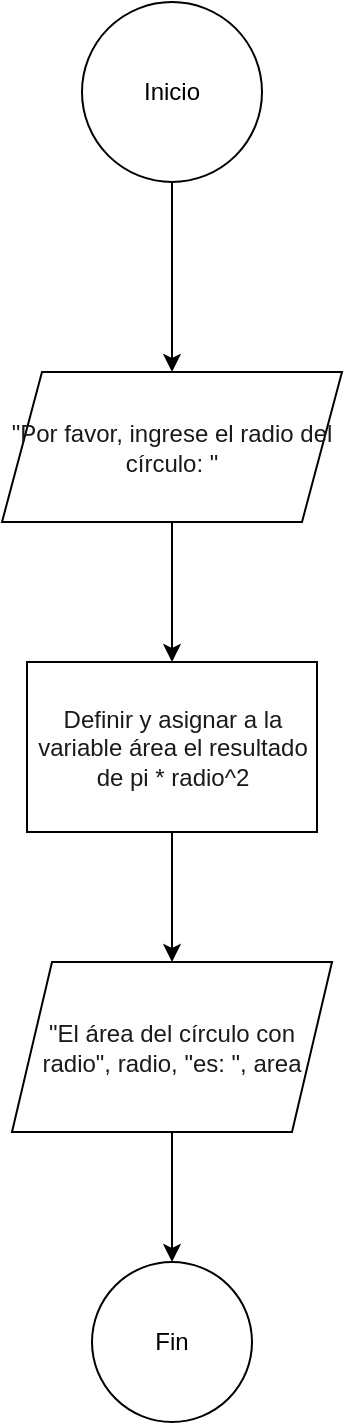 <mxfile version="24.7.7">
  <diagram name="Página-1" id="s1mfEP2hD0vi0YmTzahS">
    <mxGraphModel dx="1002" dy="533" grid="1" gridSize="10" guides="1" tooltips="1" connect="1" arrows="1" fold="1" page="1" pageScale="1" pageWidth="827" pageHeight="1169" math="0" shadow="0">
      <root>
        <mxCell id="0" />
        <mxCell id="1" parent="0" />
        <mxCell id="ZoWspw9lm-BYq2jMtGHr-3" value="" style="edgeStyle=orthogonalEdgeStyle;rounded=0;orthogonalLoop=1;jettySize=auto;html=1;" edge="1" parent="1" source="ZoWspw9lm-BYq2jMtGHr-1" target="ZoWspw9lm-BYq2jMtGHr-2">
          <mxGeometry relative="1" as="geometry" />
        </mxCell>
        <mxCell id="ZoWspw9lm-BYq2jMtGHr-1" value="Inicio" style="ellipse;whiteSpace=wrap;html=1;aspect=fixed;" vertex="1" parent="1">
          <mxGeometry x="280" y="10" width="90" height="90" as="geometry" />
        </mxCell>
        <mxCell id="ZoWspw9lm-BYq2jMtGHr-5" value="" style="edgeStyle=orthogonalEdgeStyle;rounded=0;orthogonalLoop=1;jettySize=auto;html=1;" edge="1" parent="1" source="ZoWspw9lm-BYq2jMtGHr-2" target="ZoWspw9lm-BYq2jMtGHr-4">
          <mxGeometry relative="1" as="geometry" />
        </mxCell>
        <mxCell id="ZoWspw9lm-BYq2jMtGHr-2" value="&lt;span style=&quot;color: rgb(26, 26, 26);&quot;&gt;&quot;Por favor, ingrese el radio del círculo: &quot;&lt;/span&gt;" style="shape=parallelogram;perimeter=parallelogramPerimeter;whiteSpace=wrap;html=1;fixedSize=1;" vertex="1" parent="1">
          <mxGeometry x="240" y="195" width="170" height="75" as="geometry" />
        </mxCell>
        <mxCell id="ZoWspw9lm-BYq2jMtGHr-7" value="" style="edgeStyle=orthogonalEdgeStyle;rounded=0;orthogonalLoop=1;jettySize=auto;html=1;" edge="1" parent="1" source="ZoWspw9lm-BYq2jMtGHr-4" target="ZoWspw9lm-BYq2jMtGHr-6">
          <mxGeometry relative="1" as="geometry" />
        </mxCell>
        <mxCell id="ZoWspw9lm-BYq2jMtGHr-4" value="&lt;span style=&quot;color: rgb(26, 26, 26);&quot;&gt;Definir y asignar a la variable área el resultado de pi * radio^2&lt;/span&gt;" style="whiteSpace=wrap;html=1;" vertex="1" parent="1">
          <mxGeometry x="252.5" y="340" width="145" height="85" as="geometry" />
        </mxCell>
        <mxCell id="ZoWspw9lm-BYq2jMtGHr-10" value="" style="edgeStyle=orthogonalEdgeStyle;rounded=0;orthogonalLoop=1;jettySize=auto;html=1;" edge="1" parent="1" source="ZoWspw9lm-BYq2jMtGHr-6" target="ZoWspw9lm-BYq2jMtGHr-8">
          <mxGeometry relative="1" as="geometry" />
        </mxCell>
        <mxCell id="ZoWspw9lm-BYq2jMtGHr-6" value="&lt;span style=&quot;color: rgb(26, 26, 26);&quot;&gt;&quot;El área del círculo con radio&quot;, radio, &quot;es: &quot;, area&lt;/span&gt;" style="shape=parallelogram;perimeter=parallelogramPerimeter;whiteSpace=wrap;html=1;fixedSize=1;" vertex="1" parent="1">
          <mxGeometry x="245" y="490" width="160" height="85" as="geometry" />
        </mxCell>
        <mxCell id="ZoWspw9lm-BYq2jMtGHr-8" value="Fin" style="ellipse;whiteSpace=wrap;html=1;aspect=fixed;" vertex="1" parent="1">
          <mxGeometry x="285" y="640" width="80" height="80" as="geometry" />
        </mxCell>
      </root>
    </mxGraphModel>
  </diagram>
</mxfile>
